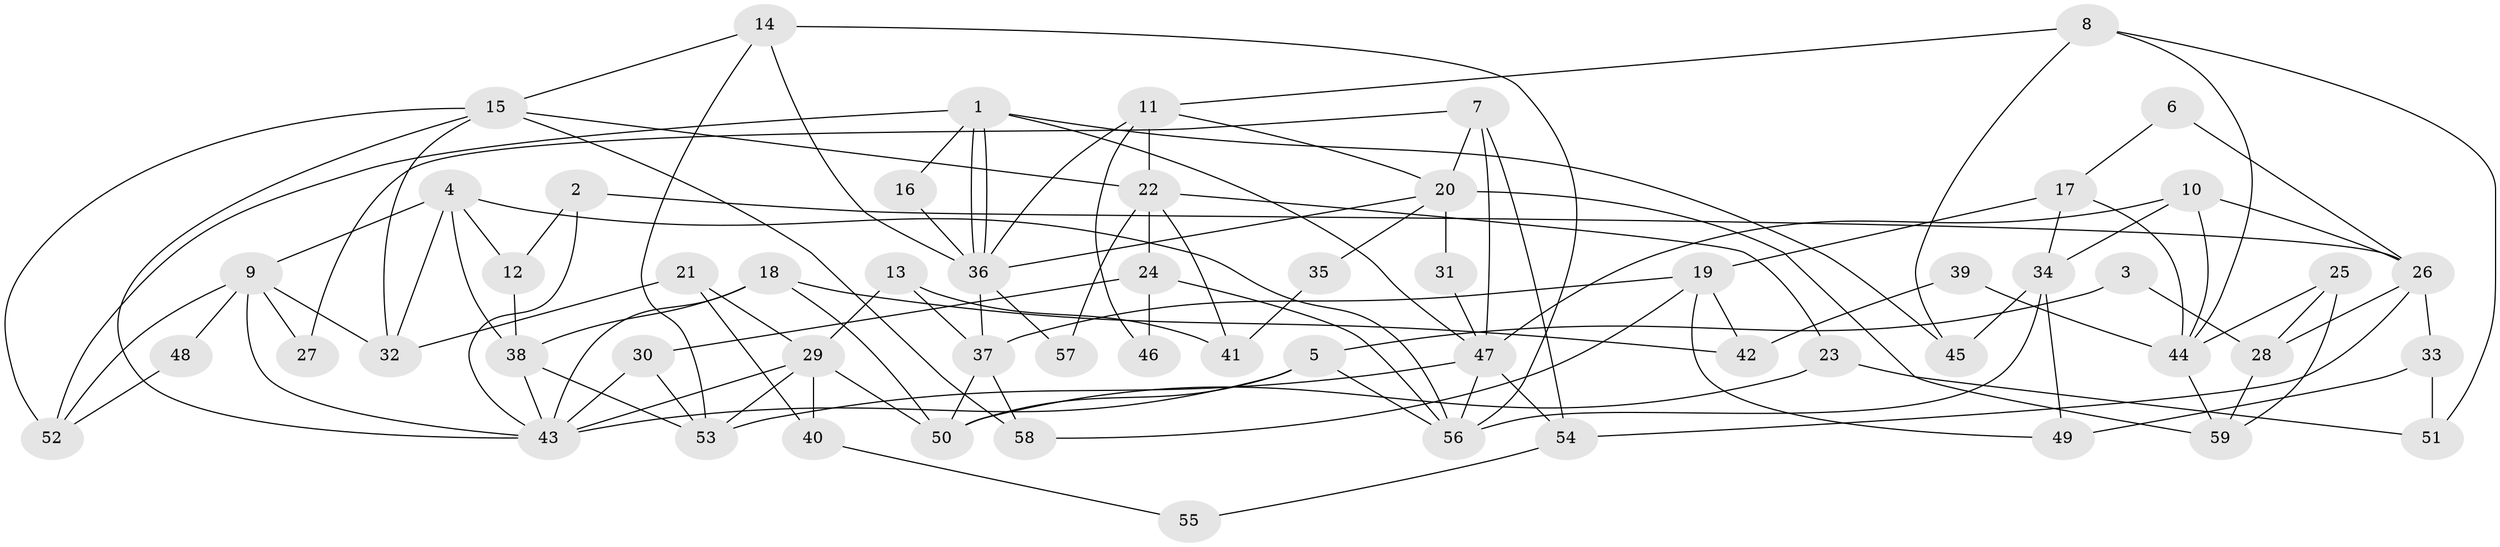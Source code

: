 // Generated by graph-tools (version 1.1) at 2025/11/02/27/25 16:11:24]
// undirected, 59 vertices, 118 edges
graph export_dot {
graph [start="1"]
  node [color=gray90,style=filled];
  1;
  2;
  3;
  4;
  5;
  6;
  7;
  8;
  9;
  10;
  11;
  12;
  13;
  14;
  15;
  16;
  17;
  18;
  19;
  20;
  21;
  22;
  23;
  24;
  25;
  26;
  27;
  28;
  29;
  30;
  31;
  32;
  33;
  34;
  35;
  36;
  37;
  38;
  39;
  40;
  41;
  42;
  43;
  44;
  45;
  46;
  47;
  48;
  49;
  50;
  51;
  52;
  53;
  54;
  55;
  56;
  57;
  58;
  59;
  1 -- 47;
  1 -- 36;
  1 -- 36;
  1 -- 16;
  1 -- 45;
  1 -- 52;
  2 -- 43;
  2 -- 12;
  2 -- 26;
  3 -- 28;
  3 -- 5;
  4 -- 9;
  4 -- 56;
  4 -- 12;
  4 -- 32;
  4 -- 38;
  5 -- 56;
  5 -- 50;
  5 -- 43;
  6 -- 17;
  6 -- 26;
  7 -- 20;
  7 -- 47;
  7 -- 27;
  7 -- 54;
  8 -- 45;
  8 -- 44;
  8 -- 11;
  8 -- 51;
  9 -- 32;
  9 -- 43;
  9 -- 27;
  9 -- 48;
  9 -- 52;
  10 -- 26;
  10 -- 34;
  10 -- 44;
  10 -- 47;
  11 -- 36;
  11 -- 20;
  11 -- 22;
  11 -- 46;
  12 -- 38;
  13 -- 29;
  13 -- 37;
  13 -- 41;
  14 -- 56;
  14 -- 15;
  14 -- 36;
  14 -- 53;
  15 -- 58;
  15 -- 52;
  15 -- 22;
  15 -- 32;
  15 -- 43;
  16 -- 36;
  17 -- 44;
  17 -- 19;
  17 -- 34;
  18 -- 43;
  18 -- 38;
  18 -- 42;
  18 -- 50;
  19 -- 37;
  19 -- 49;
  19 -- 42;
  19 -- 58;
  20 -- 36;
  20 -- 31;
  20 -- 35;
  20 -- 59;
  21 -- 32;
  21 -- 29;
  21 -- 40;
  22 -- 23;
  22 -- 24;
  22 -- 41;
  22 -- 57;
  23 -- 50;
  23 -- 51;
  24 -- 30;
  24 -- 46;
  24 -- 56;
  25 -- 28;
  25 -- 59;
  25 -- 44;
  26 -- 54;
  26 -- 28;
  26 -- 33;
  28 -- 59;
  29 -- 53;
  29 -- 43;
  29 -- 40;
  29 -- 50;
  30 -- 53;
  30 -- 43;
  31 -- 47;
  33 -- 51;
  33 -- 49;
  34 -- 56;
  34 -- 45;
  34 -- 49;
  35 -- 41;
  36 -- 37;
  36 -- 57;
  37 -- 50;
  37 -- 58;
  38 -- 43;
  38 -- 53;
  39 -- 44;
  39 -- 42;
  40 -- 55;
  44 -- 59;
  47 -- 53;
  47 -- 54;
  47 -- 56;
  48 -- 52;
  54 -- 55;
}
